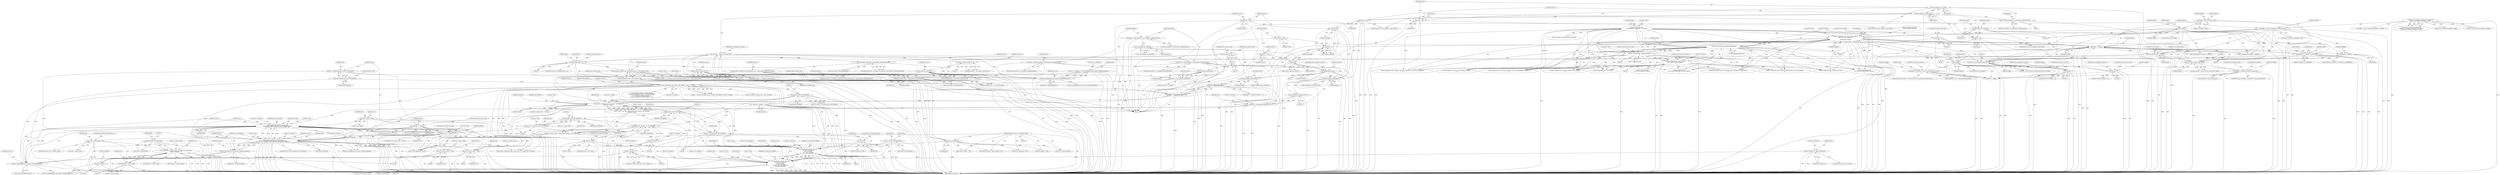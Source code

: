 digraph "0_linux_8835ba4a39cf53f705417b3b3a94eb067673f2c9@API" {
"1001538" [label="(Call,kfree(acm->country_codes))"];
"1001381" [label="(Call,acm->country_codes = NULL)"];
"1001220" [label="(Call,usb_fill_bulk_urb(snd->urb, usb_dev,\n\t\t\t\tusb_sndbulkpipe(usb_dev, epwrite->bEndpointAddress),\n\t\t\t\tNULL, acm->writesize, acm_write_bulk, snd))"];
"1001191" [label="(Call,snd->urb == NULL)"];
"1001183" [label="(Call,snd->urb = usb_alloc_urb(0, GFP_KERNEL))"];
"1001187" [label="(Call,usb_alloc_urb(0, GFP_KERNEL))"];
"1001090" [label="(Call,usb_alloc_urb(0, GFP_KERNEL))"];
"1001062" [label="(Call,usb_alloc_coherent(acm->dev, readsize, GFP_KERNEL,\n\t\t\t\t\t\t\t\t&rb->dma))"];
"1001135" [label="(Call,usb_fill_bulk_urb(urb, acm->dev,\n\t\t\t\t\t  acm->rx_endpoint,\n\t\t\t\t\t  rb->base,\n\t\t\t\t\t  acm->readsize,\n\t\t\t\t\t  acm_read_bulk_callback, rb))"];
"1001094" [label="(Call,!urb)"];
"1001088" [label="(Call,urb = usb_alloc_urb(0, GFP_KERNEL))"];
"1000951" [label="(Call,acm->rx_endpoint = usb_rcvbulkpipe(usb_dev, epread->bEndpointAddress))"];
"1000955" [label="(Call,usb_rcvbulkpipe(usb_dev, epread->bEndpointAddress))"];
"1000478" [label="(Call,usb_ifnum_to_if(usb_dev, 0))"];
"1000162" [label="(Call,*usb_dev = interface_to_usbdev(intf))"];
"1000164" [label="(Call,interface_to_usbdev(intf))"];
"1000120" [label="(MethodParameterIn,struct usb_interface *intf)"];
"1000542" [label="(Call,usb_ifnum_to_if(usb_dev, (data_interface_num = union_header->bSlaveInterface0)))"];
"1000535" [label="(Call,usb_ifnum_to_if(usb_dev, union_header->bMasterInterface0))"];
"1000544" [label="(Call,data_interface_num = union_header->bSlaveInterface0)"];
"1000484" [label="(Call,usb_ifnum_to_if(usb_dev, (data_interface_num = call_interface_num)))"];
"1000486" [label="(Call,data_interface_num = call_interface_num)"];
"1000462" [label="(Call,call_interface_num > 0)"];
"1000180" [label="(Call,call_interface_num = -1)"];
"1000182" [label="(Call,-1)"];
"1000432" [label="(Call,call_interface_num = buffer[4])"];
"1000454" [label="(Call,buffer += elength)"];
"1000348" [label="(Call,elength = 1)"];
"1000396" [label="(Call,elength < sizeof(struct usb_cdc_country_functional_desc))"];
"1000339" [label="(Call,!elength)"];
"1000333" [label="(Call,elength = buffer[0])"];
"1000308" [label="(Call,buffer = intf->cur_altsetting->endpoint->extra)"];
"1000277" [label="(Call,intf->cur_altsetting->endpoint->extralen &&\n\t\t\t\tintf->cur_altsetting->endpoint->extra)"];
"1000254" [label="(Call,!buffer)"];
"1000132" [label="(Call,*buffer = intf->altsetting->extra)"];
"1000411" [label="(Call,elength < 4)"];
"1000423" [label="(Call,elength < 5)"];
"1000439" [label="(Call,dev_dbg(&intf->dev, \"Ignoring descriptor: \"\n\t\t\t\t\t\"type %02x, length %ud\n\",\n\t\t\t\t\tbuffer[2], elength))"];
"1000293" [label="(Call,dev_dbg(&intf->dev,\n\t\t\t\t\"Seeking extra descriptors on endpoint\n\"))"];
"1000342" [label="(Call,dev_err(&intf->dev, \"skipping garbage byte\n\"))"];
"1000359" [label="(Call,dev_err(&intf->dev, \"skipping garbage\n\"))"];
"1000381" [label="(Call,dev_err(&intf->dev, \"More than one \"\n\t\t\t\t\t\"union descriptor, skipping ...\n\"))"];
"1000373" [label="(Call,elength < sizeof(struct usb_cdc_union_desc))"];
"1000403" [label="(Call,(struct usb_cdc_country_functional_desc *)buffer)"];
"1000353" [label="(Call,buffer[1] != USB_DT_CS_INTERFACE)"];
"1000390" [label="(Call,(struct usb_cdc_union_desc *)buffer)"];
"1000240" [label="(Call,usb_ifnum_to_if(usb_dev, 0))"];
"1000235" [label="(Call,usb_ifnum_to_if(usb_dev, 1))"];
"1001114" [label="(Call,usb_fill_int_urb(urb, acm->dev,\n\t\t\t\t\t acm->rx_endpoint,\n\t\t\t\t\t rb->base,\n\t\t\t\t\t acm->readsize,\n\t\t\t\t\t acm_read_bulk_callback, rb,\n\t\t\t\t\t acm->bInterval))"];
"1001073" [label="(Call,!rb->base)"];
"1001058" [label="(Call,rb->base = usb_alloc_coherent(acm->dev, readsize, GFP_KERNEL,\n\t\t\t\t\t\t\t\t&rb->dma))"];
"1000915" [label="(Call,acm->readsize = readsize)"];
"1000852" [label="(Call,readsize = usb_endpoint_maxp(epread) *\n\t\t\t\t(quirks == SINGLE_RX_URB ? 1 : 2))"];
"1000854" [label="(Call,usb_endpoint_maxp(epread) *\n\t\t\t\t(quirks == SINGLE_RX_URB ? 1 : 2))"];
"1000855" [label="(Call,usb_endpoint_maxp(epread))"];
"1000807" [label="(Call,swap(epread, epwrite))"];
"1000798" [label="(Call,usb_endpoint_dir_in(epread))"];
"1000772" [label="(Call,epread = &data_interface->cur_altsetting->endpoint[0].desc)"];
"1000784" [label="(Call,epwrite = &data_interface->cur_altsetting->endpoint[1].desc)"];
"1000154" [label="(Call,*epread = NULL)"];
"1000665" [label="(Call,!epread)"];
"1000653" [label="(Call,epread = ep)"];
"1000651" [label="(Call,usb_endpoint_is_bulk_in(ep))"];
"1000644" [label="(Call,usb_endpoint_is_bulk_out(ep))"];
"1000637" [label="(Call,usb_endpoint_is_int_in(ep))"];
"1000624" [label="(Call,ep = &data_interface->cur_altsetting->endpoint[i].desc)"];
"1001049" [label="(Call,*rb = &(acm->read_buffers[i]))"];
"1000970" [label="(Call,acm->bInterval = epread->bInterval)"];
"1000891" [label="(Call,acm->dev = usb_dev)"];
"1001029" [label="(Call,usb_alloc_urb(0, GFP_KERNEL))"];
"1001002" [label="(Call,usb_alloc_coherent(usb_dev, ctrlsize, GFP_KERNEL, &acm->ctrl_dma))"];
"1000848" [label="(Call,ctrlsize = usb_endpoint_maxp(epctrl))"];
"1000850" [label="(Call,usb_endpoint_maxp(epctrl))"];
"1000662" [label="(Call,!epctrl)"];
"1000639" [label="(Call,epctrl = ep)"];
"1000150" [label="(Call,*epctrl = NULL)"];
"1000760" [label="(Call,epctrl = &control_interface->cur_altsetting->endpoint[0].desc)"];
"1000819" [label="(Call,kzalloc(sizeof(struct acm), GFP_KERNEL))"];
"1000824" [label="(Call,acm == NULL)"];
"1000817" [label="(Call,acm = kzalloc(sizeof(struct acm), GFP_KERNEL))"];
"1001200" [label="(Call,usb_fill_int_urb(snd->urb, usb_dev,\n\t\t\t\tusb_sndintpipe(usb_dev, epwrite->bEndpointAddress),\n\t\t\t\tNULL, acm->writesize, acm_write_bulk, snd, epwrite->bInterval))"];
"1001205" [label="(Call,usb_sndintpipe(usb_dev, epwrite->bEndpointAddress))"];
"1001225" [label="(Call,usb_sndbulkpipe(usb_dev, epwrite->bEndpointAddress))"];
"1000868" [label="(Call,acm->writesize = usb_endpoint_maxp(epwrite) * 20)"];
"1000872" [label="(Call,usb_endpoint_maxp(epwrite) * 20)"];
"1000873" [label="(Call,usb_endpoint_maxp(epwrite))"];
"1000667" [label="(Call,!epwrite)"];
"1000158" [label="(Call,*epwrite = NULL)"];
"1000646" [label="(Call,epwrite = ep)"];
"1001175" [label="(Call,*snd = &(acm->wb[i]))"];
"1001345" [label="(Call,acm->country_codes = NULL)"];
"1001291" [label="(Call,!acm->country_codes)"];
"1001279" [label="(Call,acm->country_codes = kmalloc(cfd->bLength - 4, GFP_KERNEL))"];
"1001283" [label="(Call,kmalloc(cfd->bLength - 4, GFP_KERNEL))"];
"1001284" [label="(Call,cfd->bLength - 4)"];
"1001305" [label="(Call,memcpy(acm->country_codes, (u8 *)&cfd->wCountyCode0,\n\t\t\t\t\t\t\tcfd->bLength - 4))"];
"1001309" [label="(Call,(u8 *)&cfd->wCountyCode0)"];
"1001315" [label="(Call,cfd->bLength - 4)"];
"1001300" [label="(Call,cfd->bLength - 4)"];
"1000697" [label="(Call,dev_dbg(&intf->dev,\n\t\t\t\t\"Your device has switched interfaces.\n\"))"];
"1000484" [label="(Call,usb_ifnum_to_if(usb_dev, (data_interface_num = call_interface_num)))"];
"1000448" [label="(Identifier,elength)"];
"1000639" [label="(Call,epctrl = ep)"];
"1000542" [label="(Call,usb_ifnum_to_if(usb_dev, (data_interface_num = union_header->bSlaveInterface0)))"];
"1001140" [label="(Call,acm->rx_endpoint)"];
"1000830" [label="(Call,acm_alloc_minor(acm))"];
"1001080" [label="(Identifier,rb)"];
"1001381" [label="(Call,acm->country_codes = NULL)"];
"1001149" [label="(Identifier,acm_read_bulk_callback)"];
"1000875" [label="(Literal,20)"];
"1001226" [label="(Identifier,usb_dev)"];
"1001004" [label="(Identifier,ctrlsize)"];
"1001301" [label="(Call,cfd->bLength)"];
"1000898" [label="(Identifier,acm)"];
"1000469" [label="(Identifier,intf)"];
"1001214" [label="(Identifier,acm_write_bulk)"];
"1001224" [label="(Identifier,usb_dev)"];
"1001047" [label="(Block,)"];
"1000183" [label="(Literal,1)"];
"1001346" [label="(Call,acm->country_codes)"];
"1000817" [label="(Call,acm = kzalloc(sizeof(struct acm), GFP_KERNEL))"];
"1000300" [label="(Identifier,buflen)"];
"1000382" [label="(Call,&intf->dev)"];
"1000340" [label="(Identifier,elength)"];
"1001175" [label="(Call,*snd = &(acm->wb[i]))"];
"1000621" [label="(Identifier,i)"];
"1000636" [label="(ControlStructure,if (usb_endpoint_is_int_in(ep)))"];
"1001210" [label="(Identifier,NULL)"];
"1000865" [label="(Identifier,acm)"];
"1000535" [label="(Call,usb_ifnum_to_if(usb_dev, union_header->bMasterInterface0))"];
"1000456" [label="(Identifier,elength)"];
"1001187" [label="(Call,usb_alloc_urb(0, GFP_KERNEL))"];
"1001000" [label="(Call,buf = usb_alloc_coherent(usb_dev, ctrlsize, GFP_KERNEL, &acm->ctrl_dma))"];
"1000464" [label="(Literal,0)"];
"1000364" [label="(Literal,\"skipping garbage\n\")"];
"1001119" [label="(Call,acm->rx_endpoint)"];
"1000971" [label="(Call,acm->bInterval)"];
"1000164" [label="(Call,interface_to_usbdev(intf))"];
"1000432" [label="(Call,call_interface_num = buffer[4])"];
"1000411" [label="(Call,elength < 4)"];
"1001077" [label="(ControlStructure,goto alloc_fail6;)"];
"1001295" [label="(ControlStructure,goto skip_countries;)"];
"1000375" [label="(Call,sizeof(struct usb_cdc_union_desc))"];
"1001598" [label="(Call,usb_free_coherent(usb_dev, ctrlsize, acm->ctrl_buffer, acm->ctrl_dma))"];
"1001319" [label="(Literal,4)"];
"1000662" [label="(Call,!epctrl)"];
"1000387" [label="(ControlStructure,goto next_desc;)"];
"1001239" [label="(Identifier,snd)"];
"1000354" [label="(Call,buffer[1])"];
"1001089" [label="(Identifier,urb)"];
"1000762" [label="(Call,&control_interface->cur_altsetting->endpoint[0].desc)"];
"1000872" [label="(Call,usb_endpoint_maxp(epwrite) * 20)"];
"1000370" [label="(Block,)"];
"1000651" [label="(Call,usb_endpoint_is_bulk_in(ep))"];
"1000773" [label="(Identifier,epread)"];
"1000424" [label="(Identifier,elength)"];
"1000825" [label="(Identifier,acm)"];
"1000622" [label="(Block,)"];
"1000957" [label="(Call,epread->bEndpointAddress)"];
"1001230" [label="(Identifier,NULL)"];
"1000827" [label="(ControlStructure,goto alloc_fail;)"];
"1000891" [label="(Call,acm->dev = usb_dev)"];
"1000668" [label="(Identifier,epwrite)"];
"1001424" [label="(Call,acm->ctrlurb->transfer_dma = acm->ctrl_dma)"];
"1001195" [label="(Identifier,NULL)"];
"1001259" [label="(Call,usb_set_intfdata(intf, acm))"];
"1000650" [label="(ControlStructure,if (usb_endpoint_is_bulk_in(ep)))"];
"1000822" [label="(Identifier,GFP_KERNEL)"];
"1001002" [label="(Call,usb_alloc_coherent(usb_dev, ctrlsize, GFP_KERNEL, &acm->ctrl_dma))"];
"1000180" [label="(Call,call_interface_num = -1)"];
"1000253" [label="(ControlStructure,if (!buffer))"];
"1000120" [label="(MethodParameterIn,struct usb_interface *intf)"];
"1000665" [label="(Call,!epread)"];
"1001063" [label="(Call,acm->dev)"];
"1000543" [label="(Identifier,usb_dev)"];
"1000868" [label="(Call,acm->writesize = usb_endpoint_maxp(epwrite) * 20)"];
"1000433" [label="(Identifier,call_interface_num)"];
"1000785" [label="(Identifier,epwrite)"];
"1001189" [label="(Identifier,GFP_KERNEL)"];
"1001304" [label="(Literal,4)"];
"1000760" [label="(Call,epctrl = &control_interface->cur_altsetting->endpoint[0].desc)"];
"1000848" [label="(Call,ctrlsize = usb_endpoint_maxp(epctrl))"];
"1001279" [label="(Call,acm->country_codes = kmalloc(cfd->bLength - 4, GFP_KERNEL))"];
"1000859" [label="(Identifier,quirks)"];
"1000516" [label="(Call,dev_warn(&intf->dev,\"No union descriptor, testing for castrated device\n\"))"];
"1001073" [label="(Call,!rb->base)"];
"1000241" [label="(Identifier,usb_dev)"];
"1000952" [label="(Call,acm->rx_endpoint)"];
"1000238" [label="(Call,control_interface = usb_ifnum_to_if(usb_dev, 0))"];
"1001143" [label="(Call,rb->base)"];
"1000400" [label="(ControlStructure,goto next_desc;)"];
"1000347" [label="(Literal,\"skipping garbage byte\n\")"];
"1001288" [label="(Literal,4)"];
"1001285" [label="(Call,cfd->bLength)"];
"1000152" [label="(Identifier,NULL)"];
"1000505" [label="(Call,dev_dbg(&intf->dev,\"No union descriptor, giving up\n\"))"];
"1001221" [label="(Call,snd->urb)"];
"1000362" [label="(Identifier,intf)"];
"1001369" [label="(Block,)"];
"1001003" [label="(Identifier,usb_dev)"];
"1000405" [label="(Identifier,buffer)"];
"1001290" [label="(ControlStructure,if (!acm->country_codes))"];
"1000851" [label="(Identifier,epctrl)"];
"1000422" [label="(ControlStructure,if (elength < 5))"];
"1001292" [label="(Call,acm->country_codes)"];
"1000655" [label="(Identifier,ep)"];
"1001197" [label="(ControlStructure,if (usb_endpoint_xfer_int(epwrite)))"];
"1001201" [label="(Call,snd->urb)"];
"1001309" [label="(Call,(u8 *)&cfd->wCountyCode0)"];
"1000360" [label="(Call,&intf->dev)"];
"1001173" [label="(Block,)"];
"1000654" [label="(Identifier,epread)"];
"1001051" [label="(Call,&(acm->read_buffers[i]))"];
"1001291" [label="(Call,!acm->country_codes)"];
"1000625" [label="(Identifier,ep)"];
"1000154" [label="(Call,*epread = NULL)"];
"1001050" [label="(Identifier,rb)"];
"1000254" [label="(Call,!buffer)"];
"1000134" [label="(Call,intf->altsetting->extra)"];
"1000390" [label="(Call,(struct usb_cdc_union_desc *)buffer)"];
"1000440" [label="(Call,&intf->dev)"];
"1001058" [label="(Call,rb->base = usb_alloc_coherent(acm->dev, readsize, GFP_KERNEL,\n\t\t\t\t\t\t\t\t&rb->dma))"];
"1000873" [label="(Call,usb_endpoint_maxp(epwrite))"];
"1001385" [label="(Identifier,NULL)"];
"1001191" [label="(Call,snd->urb == NULL)"];
"1001049" [label="(Call,*rb = &(acm->read_buffers[i]))"];
"1000892" [label="(Call,acm->dev)"];
"1000853" [label="(Identifier,readsize)"];
"1001115" [label="(Identifier,urb)"];
"1001398" [label="(Call,usb_rcvintpipe(usb_dev, epctrl->bEndpointAddress))"];
"1001190" [label="(ControlStructure,if (snd->urb == NULL))"];
"1001095" [label="(Identifier,urb)"];
"1000434" [label="(Call,buffer[4])"];
"1000449" [label="(ControlStructure,break;)"];
"1001116" [label="(Call,acm->dev)"];
"1000293" [label="(Call,dev_dbg(&intf->dev,\n\t\t\t\t\"Seeking extra descriptors on endpoint\n\"))"];
"1001092" [label="(Identifier,GFP_KERNEL)"];
"1000374" [label="(Identifier,elength)"];
"1001220" [label="(Call,usb_fill_bulk_urb(snd->urb, usb_dev,\n\t\t\t\tusb_sndbulkpipe(usb_dev, epwrite->bEndpointAddress),\n\t\t\t\tNULL, acm->writesize, acm_write_bulk, snd))"];
"1000277" [label="(Call,intf->cur_altsetting->endpoint->extralen &&\n\t\t\t\tintf->cur_altsetting->endpoint->extra)"];
"1000811" [label="(Call,dev_dbg(&intf->dev, \"interfaces are valid\n\"))"];
"1000784" [label="(Call,epwrite = &data_interface->cur_altsetting->endpoint[1].desc)"];
"1000236" [label="(Identifier,usb_dev)"];
"1000309" [label="(Identifier,buffer)"];
"1000427" [label="(Call,call_management_function = buffer[3])"];
"1000141" [label="(Identifier,buflen)"];
"1001289" [label="(Identifier,GFP_KERNEL)"];
"1000826" [label="(Identifier,NULL)"];
"1000151" [label="(Identifier,epctrl)"];
"1000332" [label="(Block,)"];
"1001306" [label="(Call,acm->country_codes)"];
"1001059" [label="(Call,rb->base)"];
"1000451" [label="(Call,buflen -= elength)"];
"1000240" [label="(Call,usb_ifnum_to_if(usb_dev, 0))"];
"1001199" [label="(Identifier,epwrite)"];
"1000158" [label="(Call,*epwrite = NULL)"];
"1001060" [label="(Identifier,rb)"];
"1001207" [label="(Call,epwrite->bEndpointAddress)"];
"1000774" [label="(Call,&data_interface->cur_altsetting->endpoint[0].desc)"];
"1000786" [label="(Call,&data_interface->cur_altsetting->endpoint[1].desc)"];
"1000800" [label="(Block,)"];
"1000480" [label="(Literal,0)"];
"1000648" [label="(Identifier,ep)"];
"1000445" [label="(Call,buffer[2])"];
"1000922" [label="(Identifier,acm)"];
"1001075" [label="(Identifier,rb)"];
"1000310" [label="(Call,intf->cur_altsetting->endpoint->extra)"];
"1001352" [label="(Identifier,acm)"];
"1001206" [label="(Identifier,usb_dev)"];
"1000466" [label="(Call,dev_dbg(&intf->dev, \"No union descriptor, using call management descriptor\n\"))"];
"1001135" [label="(Call,usb_fill_bulk_urb(urb, acm->dev,\n\t\t\t\t\t  acm->rx_endpoint,\n\t\t\t\t\t  rb->base,\n\t\t\t\t\t  acm->readsize,\n\t\t\t\t\t  acm_read_bulk_callback, rb))"];
"1000638" [label="(Identifier,ep)"];
"1000799" [label="(Identifier,epread)"];
"1000388" [label="(Call,union_header = (struct usb_cdc_union_desc *)buffer)"];
"1001066" [label="(Identifier,readsize)"];
"1000653" [label="(Call,epread = ep)"];
"1001154" [label="(Identifier,acm)"];
"1000980" [label="(Identifier,acm)"];
"1001130" [label="(Call,acm->bInterval)"];
"1000415" [label="(Call,ac_management_function = buffer[3])"];
"1000271" [label="(Call,intf->cur_altsetting->endpoint &&\n\t\t\t\tintf->cur_altsetting->endpoint->extralen &&\n\t\t\t\tintf->cur_altsetting->endpoint->extra)"];
"1000857" [label="(Call,quirks == SINGLE_RX_URB ? 1 : 2)"];
"1000962" [label="(Identifier,acm)"];
"1000910" [label="(Call,acm->ctrlsize = ctrlsize)"];
"1000951" [label="(Call,acm->rx_endpoint = usb_rcvbulkpipe(usb_dev, epread->bEndpointAddress))"];
"1000372" [label="(ControlStructure,if (elength < sizeof(struct usb_cdc_union_desc)))"];
"1000341" [label="(Block,)"];
"1000462" [label="(Call,call_interface_num > 0)"];
"1000173" [label="(Identifier,ac_management_function)"];
"1000428" [label="(Identifier,call_management_function)"];
"1000829" [label="(Identifier,minor)"];
"1001113" [label="(Block,)"];
"1000335" [label="(Call,buffer[0])"];
"1001305" [label="(Call,memcpy(acm->country_codes, (u8 *)&cfd->wCountyCode0,\n\t\t\t\t\t\t\tcfd->bLength - 4))"];
"1000355" [label="(Identifier,buffer)"];
"1000970" [label="(Call,acm->bInterval = epread->bInterval)"];
"1001074" [label="(Call,rb->base)"];
"1000919" [label="(Identifier,readsize)"];
"1000368" [label="(Identifier,buffer)"];
"1000659" [label="(Identifier,EINVAL)"];
"1000255" [label="(Identifier,buffer)"];
"1001091" [label="(Literal,0)"];
"1000624" [label="(Call,ep = &data_interface->cur_altsetting->endpoint[i].desc)"];
"1001340" [label="(Block,)"];
"1000824" [label="(Call,acm == NULL)"];
"1001519" [label="(Block,)"];
"1000150" [label="(Call,*epctrl = NULL)"];
"1000357" [label="(Identifier,USB_DT_CS_INTERFACE)"];
"1000163" [label="(Identifier,usb_dev)"];
"1000478" [label="(Call,usb_ifnum_to_if(usb_dev, 0))"];
"1000546" [label="(Call,union_header->bSlaveInterface0)"];
"1000392" [label="(Identifier,buffer)"];
"1001341" [label="(Call,kfree(acm->country_codes))"];
"1000915" [label="(Call,acm->readsize = readsize)"];
"1000772" [label="(Call,epread = &data_interface->cur_altsetting->endpoint[0].desc)"];
"1001298" [label="(Identifier,acm)"];
"1001185" [label="(Identifier,snd)"];
"1000377" [label="(ControlStructure,goto next_desc;)"];
"1001388" [label="(Identifier,acm)"];
"1000854" [label="(Call,usb_endpoint_maxp(epread) *\n\t\t\t\t(quirks == SINGLE_RX_URB ? 1 : 2))"];
"1000398" [label="(Call,sizeof(struct usb_cdc_country_functional_desc))"];
"1000426" [label="(ControlStructure,goto next_desc;)"];
"1000810" [label="(JumpTarget,made_compressed_probe:)"];
"1000666" [label="(Identifier,epread)"];
"1000349" [label="(Identifier,elength)"];
"1001235" [label="(Identifier,snd)"];
"1000186" [label="(Identifier,data_interface_num)"];
"1000964" [label="(Call,usb_endpoint_xfer_int(epread))"];
"1000652" [label="(Identifier,ep)"];
"1000663" [label="(Identifier,epctrl)"];
"1000380" [label="(Block,)"];
"1000580" [label="(Call,dev_warn(&intf->dev,\"Control and data interfaces are not separated!\n\"))"];
"1001615" [label="(MethodReturn,static int)"];
"1000820" [label="(Call,sizeof(struct acm))"];
"1000373" [label="(Call,elength < sizeof(struct usb_cdc_union_desc))"];
"1001219" [label="(ControlStructure,else)"];
"1000895" [label="(Identifier,usb_dev)"];
"1000132" [label="(Call,*buffer = intf->altsetting->extra)"];
"1001377" [label="(Call,kfree(acm->country_codes))"];
"1000339" [label="(Call,!elength)"];
"1001184" [label="(Call,snd->urb)"];
"1001507" [label="(Call,usb_sndbulkpipe(usb_dev, epwrite->bEndpointAddress))"];
"1000536" [label="(Identifier,usb_dev)"];
"1000761" [label="(Identifier,epctrl)"];
"1000412" [label="(Identifier,elength)"];
"1000916" [label="(Call,acm->readsize)"];
"1000260" [label="(Identifier,intf)"];
"1000381" [label="(Call,dev_err(&intf->dev, \"More than one \"\n\t\t\t\t\t\"union descriptor, skipping ...\n\"))"];
"1000715" [label="(Call,intf != control_interface)"];
"1001193" [label="(Identifier,snd)"];
"1000488" [label="(Identifier,call_interface_num)"];
"1000797" [label="(Call,!usb_endpoint_dir_in(epread))"];
"1001231" [label="(Call,acm->writesize)"];
"1000643" [label="(ControlStructure,if (usb_endpoint_is_bulk_out(ep)))"];
"1000235" [label="(Call,usb_ifnum_to_if(usb_dev, 1))"];
"1001300" [label="(Call,cfd->bLength - 4)"];
"1000333" [label="(Call,elength = buffer[0])"];
"1000342" [label="(Call,dev_err(&intf->dev, \"skipping garbage byte\n\"))"];
"1001198" [label="(Call,usb_endpoint_xfer_int(epwrite))"];
"1000268" [label="(Identifier,buflen)"];
"1001025" [label="(Call,acm->ctrlurb = usb_alloc_urb(0, GFP_KERNEL))"];
"1000667" [label="(Call,!epwrite)"];
"1000352" [label="(ControlStructure,if (buffer[1] != USB_DT_CS_INTERFACE))"];
"1000852" [label="(Call,readsize = usb_endpoint_maxp(epread) *\n\t\t\t\t(quirks == SINGLE_RX_URB ? 1 : 2))"];
"1000850" [label="(Call,usb_endpoint_maxp(epctrl))"];
"1001296" [label="(Call,acm->country_code_size = cfd->bLength - 4)"];
"1001030" [label="(Literal,0)"];
"1000798" [label="(Call,usb_endpoint_dir_in(epread))"];
"1000395" [label="(ControlStructure,if (elength < sizeof(struct usb_cdc_country_functional_desc)))"];
"1001538" [label="(Call,kfree(acm->country_codes))"];
"1001345" [label="(Call,acm->country_codes = NULL)"];
"1001200" [label="(Call,usb_fill_int_urb(snd->urb, usb_dev,\n\t\t\t\tusb_sndintpipe(usb_dev, epwrite->bEndpointAddress),\n\t\t\t\tNULL, acm->writesize, acm_write_bulk, snd, epwrite->bInterval))"];
"1000545" [label="(Identifier,data_interface_num)"];
"1001099" [label="(Identifier,urb)"];
"1000181" [label="(Identifier,call_interface_num)"];
"1000849" [label="(Identifier,ctrlsize)"];
"1000661" [label="(Call,!epctrl || !epread || !epwrite)"];
"1000159" [label="(Identifier,epwrite)"];
"1000807" [label="(Call,swap(epread, epwrite))"];
"1000855" [label="(Call,usb_endpoint_maxp(epread))"];
"1001225" [label="(Call,usb_sndbulkpipe(usb_dev, epwrite->bEndpointAddress))"];
"1001205" [label="(Call,usb_sndintpipe(usb_dev, epwrite->bEndpointAddress))"];
"1001293" [label="(Identifier,acm)"];
"1001031" [label="(Identifier,GFP_KERNEL)"];
"1000476" [label="(Call,data_interface = usb_ifnum_to_if(usb_dev, 0))"];
"1000486" [label="(Call,data_interface_num = call_interface_num)"];
"1001183" [label="(Call,snd->urb = usb_alloc_urb(0, GFP_KERNEL))"];
"1001096" [label="(ControlStructure,goto alloc_fail6;)"];
"1000397" [label="(Identifier,elength)"];
"1000386" [label="(Literal,\"More than one \"\n\t\t\t\t\t\"union descriptor, skipping ...\n\")"];
"1001280" [label="(Call,acm->country_codes)"];
"1000162" [label="(Call,*usb_dev = interface_to_usbdev(intf))"];
"1000155" [label="(Identifier,epread)"];
"1000425" [label="(Literal,5)"];
"1001114" [label="(Call,usb_fill_int_urb(urb, acm->dev,\n\t\t\t\t\t acm->rx_endpoint,\n\t\t\t\t\t rb->base,\n\t\t\t\t\t acm->readsize,\n\t\t\t\t\t acm_read_bulk_callback, rb,\n\t\t\t\t\t acm->bInterval))"];
"1000664" [label="(Call,!epread || !epwrite)"];
"1001067" [label="(Identifier,GFP_KERNEL)"];
"1000334" [label="(Identifier,elength)"];
"1001150" [label="(Identifier,rb)"];
"1000533" [label="(Call,control_interface = usb_ifnum_to_if(usb_dev, union_header->bMasterInterface0))"];
"1001136" [label="(Identifier,urb)"];
"1000308" [label="(Call,buffer = intf->cur_altsetting->endpoint->extra)"];
"1000379" [label="(Identifier,union_header)"];
"1001316" [label="(Call,cfd->bLength)"];
"1000285" [label="(Call,intf->cur_altsetting->endpoint->extra)"];
"1000414" [label="(ControlStructure,goto next_desc;)"];
"1000353" [label="(Call,buffer[1] != USB_DT_CS_INTERFACE)"];
"1000856" [label="(Identifier,epread)"];
"1000455" [label="(Identifier,buffer)"];
"1000423" [label="(Call,elength < 5)"];
"1000869" [label="(Call,acm->writesize)"];
"1001552" [label="(Call,usb_set_intfdata(intf, NULL))"];
"1001278" [label="(Block,)"];
"1001005" [label="(Identifier,GFP_KERNEL)"];
"1000461" [label="(ControlStructure,if (call_interface_num > 0))"];
"1000156" [label="(Identifier,NULL)"];
"1000644" [label="(Call,usb_endpoint_is_bulk_out(ep))"];
"1000645" [label="(Identifier,ep)"];
"1000482" [label="(Call,data_interface = usb_ifnum_to_if(usb_dev, (data_interface_num = call_interface_num)))"];
"1001284" [label="(Call,cfd->bLength - 4)"];
"1001151" [label="(Call,acm->read_urbs[i] = urb)"];
"1000818" [label="(Identifier,acm)"];
"1001129" [label="(Identifier,rb)"];
"1000437" [label="(ControlStructure,break;)"];
"1000165" [label="(Identifier,intf)"];
"1000292" [label="(Block,)"];
"1001500" [label="(Call,usb_rcvbulkpipe(usb_dev, epread->bEndpointAddress))"];
"1000527" [label="(Call,data_interface = intf)"];
"1000439" [label="(Call,dev_dbg(&intf->dev, \"Ignoring descriptor: \"\n\t\t\t\t\t\"type %02x, length %ud\n\",\n\t\t\t\t\tbuffer[2], elength))"];
"1000345" [label="(Identifier,intf)"];
"1000396" [label="(Call,elength < sizeof(struct usb_cdc_country_functional_desc))"];
"1000966" [label="(ControlStructure,if (acm->is_int_ep))"];
"1000410" [label="(ControlStructure,if (elength < 4))"];
"1000278" [label="(Call,intf->cur_altsetting->endpoint->extralen)"];
"1001134" [label="(Block,)"];
"1000537" [label="(Call,union_header->bMasterInterface0)"];
"1001188" [label="(Literal,0)"];
"1000487" [label="(Identifier,data_interface_num)"];
"1000485" [label="(Identifier,usb_dev)"];
"1000801" [label="(Call,dev_dbg(&intf->dev,\n\t\t\t\"The data interface has switched endpoints\n\"))"];
"1000463" [label="(Identifier,call_interface_num)"];
"1001122" [label="(Call,rb->base)"];
"1000479" [label="(Identifier,usb_dev)"];
"1001029" [label="(Call,usb_alloc_urb(0, GFP_KERNEL))"];
"1001211" [label="(Call,acm->writesize)"];
"1000540" [label="(Call,data_interface = usb_ifnum_to_if(usb_dev, (data_interface_num = union_header->bSlaveInterface0)))"];
"1001196" [label="(ControlStructure,goto alloc_fail7;)"];
"1000974" [label="(Call,epread->bInterval)"];
"1000454" [label="(Call,buffer += elength)"];
"1001546" [label="(Identifier,acm)"];
"1000294" [label="(Call,&intf->dev)"];
"1000499" [label="(Identifier,intf)"];
"1001128" [label="(Identifier,acm_read_bulk_callback)"];
"1001137" [label="(Call,acm->dev)"];
"1001311" [label="(Call,&cfd->wCountyCode0)"];
"1000647" [label="(Identifier,epwrite)"];
"1000299" [label="(Call,buflen = intf->cur_altsetting->endpoint->extralen)"];
"1000569" [label="(Call,dev_dbg(&intf->dev, \"Separate call control interface. That is not fully supported.\n\"))"];
"1000350" [label="(Literal,1)"];
"1001006" [label="(Call,&acm->ctrl_dma)"];
"1000182" [label="(Call,-1)"];
"1000359" [label="(Call,dev_err(&intf->dev, \"skipping garbage\n\"))"];
"1000878" [label="(Identifier,acm)"];
"1000233" [label="(Call,data_interface = usb_ifnum_to_if(usb_dev, 1))"];
"1000343" [label="(Call,&intf->dev)"];
"1001068" [label="(Call,&rb->dma)"];
"1001216" [label="(Call,epwrite->bInterval)"];
"1001204" [label="(Identifier,usb_dev)"];
"1000566" [label="(Call,data_interface_num != call_interface_num)"];
"1000237" [label="(Literal,1)"];
"1000298" [label="(Literal,\"Seeking extra descriptors on endpoint\n\")"];
"1000646" [label="(Call,epwrite = ep)"];
"1000160" [label="(Identifier,NULL)"];
"1001177" [label="(Call,&(acm->wb[i]))"];
"1001317" [label="(Identifier,cfd)"];
"1001283" [label="(Call,kmalloc(cfd->bLength - 4, GFP_KERNEL))"];
"1000403" [label="(Call,(struct usb_cdc_country_functional_desc *)buffer)"];
"1000401" [label="(Call,cfd = (struct usb_cdc_country_functional_desc *)buffer)"];
"1001192" [label="(Call,snd->urb)"];
"1001102" [label="(Call,urb->transfer_dma = rb->dma)"];
"1000413" [label="(Literal,4)"];
"1000122" [label="(Block,)"];
"1000808" [label="(Identifier,epread)"];
"1000641" [label="(Identifier,ep)"];
"1000358" [label="(Block,)"];
"1000330" [label="(Identifier,buflen)"];
"1000338" [label="(ControlStructure,if (!elength))"];
"1000348" [label="(Call,elength = 1)"];
"1000956" [label="(Identifier,usb_dev)"];
"1001382" [label="(Call,acm->country_codes)"];
"1000819" [label="(Call,kzalloc(sizeof(struct acm), GFP_KERNEL))"];
"1001146" [label="(Call,acm->readsize)"];
"1001393" [label="(Call,usb_fill_int_urb(acm->ctrlurb, usb_dev,\n\t\t\t usb_rcvintpipe(usb_dev, epctrl->bEndpointAddress),\n\t\t\t acm->ctrl_buffer, ctrlsize, acm_ctrl_irq, acm,\n\t\t\t /* works around buggy devices */\n\t\t\t epctrl->bInterval ? epctrl->bInterval : 16))"];
"1000626" [label="(Call,&data_interface->cur_altsetting->endpoint[i].desc)"];
"1000728" [label="(Call,dev_dbg(&intf->dev, \"The data interface isn't available\n\"))"];
"1000823" [label="(ControlStructure,if (acm == NULL))"];
"1001322" [label="(Identifier,acm)"];
"1001315" [label="(Call,cfd->bLength - 4)"];
"1001227" [label="(Call,epwrite->bEndpointAddress)"];
"1000351" [label="(ControlStructure,goto next_desc;)"];
"1001234" [label="(Identifier,acm_write_bulk)"];
"1001072" [label="(ControlStructure,if (!rb->base))"];
"1000809" [label="(Identifier,epwrite)"];
"1001125" [label="(Call,acm->readsize)"];
"1000365" [label="(ControlStructure,goto next_desc;)"];
"1000874" [label="(Identifier,epwrite)"];
"1001539" [label="(Call,acm->country_codes)"];
"1000416" [label="(Identifier,ac_management_function)"];
"1000402" [label="(Identifier,cfd)"];
"1000444" [label="(Literal,\"Ignoring descriptor: \"\n\t\t\t\t\t\"type %02x, length %ud\n\")"];
"1000525" [label="(Call,control_interface = data_interface = intf)"];
"1000489" [label="(Call,control_interface = intf)"];
"1000556" [label="(Call,dev_dbg(&intf->dev, \"no interfaces\n\"))"];
"1001090" [label="(Call,usb_alloc_urb(0, GFP_KERNEL))"];
"1000242" [label="(Literal,0)"];
"1001215" [label="(Identifier,snd)"];
"1001088" [label="(Call,urb = usb_alloc_urb(0, GFP_KERNEL))"];
"1001094" [label="(Call,!urb)"];
"1001176" [label="(Identifier,snd)"];
"1000133" [label="(Identifier,buffer)"];
"1001093" [label="(ControlStructure,if (!urb))"];
"1000544" [label="(Call,data_interface_num = union_header->bSlaveInterface0)"];
"1000637" [label="(Call,usb_endpoint_is_int_in(ep))"];
"1001062" [label="(Call,usb_alloc_coherent(acm->dev, readsize, GFP_KERNEL,\n\t\t\t\t\t\t\t\t&rb->dma))"];
"1000640" [label="(Identifier,epctrl)"];
"1001349" [label="(Identifier,NULL)"];
"1000955" [label="(Call,usb_rcvbulkpipe(usb_dev, epread->bEndpointAddress))"];
"1001538" -> "1001519"  [label="AST: "];
"1001538" -> "1001539"  [label="CFG: "];
"1001539" -> "1001538"  [label="AST: "];
"1001546" -> "1001538"  [label="CFG: "];
"1001538" -> "1001615"  [label="DDG: "];
"1001538" -> "1001615"  [label="DDG: "];
"1001381" -> "1001538"  [label="DDG: "];
"1001345" -> "1001538"  [label="DDG: "];
"1001291" -> "1001538"  [label="DDG: "];
"1001305" -> "1001538"  [label="DDG: "];
"1001381" -> "1001369"  [label="AST: "];
"1001381" -> "1001385"  [label="CFG: "];
"1001382" -> "1001381"  [label="AST: "];
"1001385" -> "1001381"  [label="AST: "];
"1001388" -> "1001381"  [label="CFG: "];
"1001381" -> "1001615"  [label="DDG: "];
"1001381" -> "1001615"  [label="DDG: "];
"1001220" -> "1001381"  [label="DDG: "];
"1000824" -> "1001381"  [label="DDG: "];
"1001200" -> "1001381"  [label="DDG: "];
"1001220" -> "1001219"  [label="AST: "];
"1001220" -> "1001235"  [label="CFG: "];
"1001221" -> "1001220"  [label="AST: "];
"1001224" -> "1001220"  [label="AST: "];
"1001225" -> "1001220"  [label="AST: "];
"1001230" -> "1001220"  [label="AST: "];
"1001231" -> "1001220"  [label="AST: "];
"1001234" -> "1001220"  [label="AST: "];
"1001235" -> "1001220"  [label="AST: "];
"1001239" -> "1001220"  [label="CFG: "];
"1001220" -> "1001615"  [label="DDG: "];
"1001220" -> "1001615"  [label="DDG: "];
"1001220" -> "1001615"  [label="DDG: "];
"1001220" -> "1001615"  [label="DDG: "];
"1001220" -> "1001615"  [label="DDG: "];
"1001220" -> "1001615"  [label="DDG: "];
"1001220" -> "1001615"  [label="DDG: "];
"1001220" -> "1001191"  [label="DDG: "];
"1001220" -> "1001205"  [label="DDG: "];
"1001220" -> "1001200"  [label="DDG: "];
"1001220" -> "1001200"  [label="DDG: "];
"1001191" -> "1001220"  [label="DDG: "];
"1001191" -> "1001220"  [label="DDG: "];
"1001225" -> "1001220"  [label="DDG: "];
"1001225" -> "1001220"  [label="DDG: "];
"1001220" -> "1001225"  [label="DDG: "];
"1001200" -> "1001220"  [label="DDG: "];
"1001200" -> "1001220"  [label="DDG: "];
"1000868" -> "1001220"  [label="DDG: "];
"1001175" -> "1001220"  [label="DDG: "];
"1001220" -> "1001345"  [label="DDG: "];
"1001220" -> "1001398"  [label="DDG: "];
"1001220" -> "1001552"  [label="DDG: "];
"1001220" -> "1001598"  [label="DDG: "];
"1001191" -> "1001190"  [label="AST: "];
"1001191" -> "1001195"  [label="CFG: "];
"1001192" -> "1001191"  [label="AST: "];
"1001195" -> "1001191"  [label="AST: "];
"1001196" -> "1001191"  [label="CFG: "];
"1001199" -> "1001191"  [label="CFG: "];
"1001191" -> "1001615"  [label="DDG: "];
"1001191" -> "1001615"  [label="DDG: "];
"1001183" -> "1001191"  [label="DDG: "];
"1000824" -> "1001191"  [label="DDG: "];
"1001200" -> "1001191"  [label="DDG: "];
"1001191" -> "1001200"  [label="DDG: "];
"1001191" -> "1001200"  [label="DDG: "];
"1001191" -> "1001552"  [label="DDG: "];
"1001183" -> "1001173"  [label="AST: "];
"1001183" -> "1001187"  [label="CFG: "];
"1001184" -> "1001183"  [label="AST: "];
"1001187" -> "1001183"  [label="AST: "];
"1001193" -> "1001183"  [label="CFG: "];
"1001183" -> "1001615"  [label="DDG: "];
"1001187" -> "1001183"  [label="DDG: "];
"1001187" -> "1001183"  [label="DDG: "];
"1001187" -> "1001189"  [label="CFG: "];
"1001188" -> "1001187"  [label="AST: "];
"1001189" -> "1001187"  [label="AST: "];
"1001187" -> "1001615"  [label="DDG: "];
"1001090" -> "1001187"  [label="DDG: "];
"1001029" -> "1001187"  [label="DDG: "];
"1001187" -> "1001283"  [label="DDG: "];
"1001090" -> "1001088"  [label="AST: "];
"1001090" -> "1001092"  [label="CFG: "];
"1001091" -> "1001090"  [label="AST: "];
"1001092" -> "1001090"  [label="AST: "];
"1001088" -> "1001090"  [label="CFG: "];
"1001090" -> "1001615"  [label="DDG: "];
"1001090" -> "1001062"  [label="DDG: "];
"1001090" -> "1001088"  [label="DDG: "];
"1001090" -> "1001088"  [label="DDG: "];
"1001062" -> "1001090"  [label="DDG: "];
"1001090" -> "1001283"  [label="DDG: "];
"1001062" -> "1001058"  [label="AST: "];
"1001062" -> "1001068"  [label="CFG: "];
"1001063" -> "1001062"  [label="AST: "];
"1001066" -> "1001062"  [label="AST: "];
"1001067" -> "1001062"  [label="AST: "];
"1001068" -> "1001062"  [label="AST: "];
"1001058" -> "1001062"  [label="CFG: "];
"1001062" -> "1001615"  [label="DDG: "];
"1001062" -> "1001615"  [label="DDG: "];
"1001062" -> "1001615"  [label="DDG: "];
"1001062" -> "1001615"  [label="DDG: "];
"1001062" -> "1001058"  [label="DDG: "];
"1001062" -> "1001058"  [label="DDG: "];
"1001062" -> "1001058"  [label="DDG: "];
"1001062" -> "1001058"  [label="DDG: "];
"1001135" -> "1001062"  [label="DDG: "];
"1001114" -> "1001062"  [label="DDG: "];
"1000891" -> "1001062"  [label="DDG: "];
"1000852" -> "1001062"  [label="DDG: "];
"1001029" -> "1001062"  [label="DDG: "];
"1001062" -> "1001102"  [label="DDG: "];
"1001062" -> "1001114"  [label="DDG: "];
"1001062" -> "1001135"  [label="DDG: "];
"1001135" -> "1001134"  [label="AST: "];
"1001135" -> "1001150"  [label="CFG: "];
"1001136" -> "1001135"  [label="AST: "];
"1001137" -> "1001135"  [label="AST: "];
"1001140" -> "1001135"  [label="AST: "];
"1001143" -> "1001135"  [label="AST: "];
"1001146" -> "1001135"  [label="AST: "];
"1001149" -> "1001135"  [label="AST: "];
"1001150" -> "1001135"  [label="AST: "];
"1001154" -> "1001135"  [label="CFG: "];
"1001135" -> "1001615"  [label="DDG: "];
"1001135" -> "1001615"  [label="DDG: "];
"1001135" -> "1001615"  [label="DDG: "];
"1001135" -> "1001615"  [label="DDG: "];
"1001135" -> "1001615"  [label="DDG: "];
"1001135" -> "1001615"  [label="DDG: "];
"1001135" -> "1001615"  [label="DDG: "];
"1001135" -> "1001114"  [label="DDG: "];
"1001135" -> "1001114"  [label="DDG: "];
"1001135" -> "1001114"  [label="DDG: "];
"1001094" -> "1001135"  [label="DDG: "];
"1000951" -> "1001135"  [label="DDG: "];
"1001114" -> "1001135"  [label="DDG: "];
"1001114" -> "1001135"  [label="DDG: "];
"1001114" -> "1001135"  [label="DDG: "];
"1001073" -> "1001135"  [label="DDG: "];
"1000915" -> "1001135"  [label="DDG: "];
"1001049" -> "1001135"  [label="DDG: "];
"1001135" -> "1001151"  [label="DDG: "];
"1001094" -> "1001093"  [label="AST: "];
"1001094" -> "1001095"  [label="CFG: "];
"1001095" -> "1001094"  [label="AST: "];
"1001096" -> "1001094"  [label="CFG: "];
"1001099" -> "1001094"  [label="CFG: "];
"1001094" -> "1001615"  [label="DDG: "];
"1001094" -> "1001615"  [label="DDG: "];
"1001088" -> "1001094"  [label="DDG: "];
"1001094" -> "1001114"  [label="DDG: "];
"1001088" -> "1001047"  [label="AST: "];
"1001089" -> "1001088"  [label="AST: "];
"1001095" -> "1001088"  [label="CFG: "];
"1001088" -> "1001615"  [label="DDG: "];
"1000951" -> "1000122"  [label="AST: "];
"1000951" -> "1000955"  [label="CFG: "];
"1000952" -> "1000951"  [label="AST: "];
"1000955" -> "1000951"  [label="AST: "];
"1000962" -> "1000951"  [label="CFG: "];
"1000951" -> "1001615"  [label="DDG: "];
"1000951" -> "1001615"  [label="DDG: "];
"1000955" -> "1000951"  [label="DDG: "];
"1000955" -> "1000951"  [label="DDG: "];
"1000951" -> "1001114"  [label="DDG: "];
"1000955" -> "1000957"  [label="CFG: "];
"1000956" -> "1000955"  [label="AST: "];
"1000957" -> "1000955"  [label="AST: "];
"1000955" -> "1001615"  [label="DDG: "];
"1000478" -> "1000955"  [label="DDG: "];
"1000542" -> "1000955"  [label="DDG: "];
"1000484" -> "1000955"  [label="DDG: "];
"1000162" -> "1000955"  [label="DDG: "];
"1000240" -> "1000955"  [label="DDG: "];
"1000955" -> "1001002"  [label="DDG: "];
"1000955" -> "1001500"  [label="DDG: "];
"1000478" -> "1000476"  [label="AST: "];
"1000478" -> "1000480"  [label="CFG: "];
"1000479" -> "1000478"  [label="AST: "];
"1000480" -> "1000478"  [label="AST: "];
"1000476" -> "1000478"  [label="CFG: "];
"1000478" -> "1001615"  [label="DDG: "];
"1000478" -> "1000476"  [label="DDG: "];
"1000478" -> "1000476"  [label="DDG: "];
"1000162" -> "1000478"  [label="DDG: "];
"1000478" -> "1000891"  [label="DDG: "];
"1000162" -> "1000122"  [label="AST: "];
"1000162" -> "1000164"  [label="CFG: "];
"1000163" -> "1000162"  [label="AST: "];
"1000164" -> "1000162"  [label="AST: "];
"1000173" -> "1000162"  [label="CFG: "];
"1000162" -> "1001615"  [label="DDG: "];
"1000162" -> "1001615"  [label="DDG: "];
"1000164" -> "1000162"  [label="DDG: "];
"1000162" -> "1000235"  [label="DDG: "];
"1000162" -> "1000484"  [label="DDG: "];
"1000162" -> "1000535"  [label="DDG: "];
"1000162" -> "1000891"  [label="DDG: "];
"1000164" -> "1000165"  [label="CFG: "];
"1000165" -> "1000164"  [label="AST: "];
"1000164" -> "1001615"  [label="DDG: "];
"1000120" -> "1000164"  [label="DDG: "];
"1000164" -> "1000489"  [label="DDG: "];
"1000164" -> "1000525"  [label="DDG: "];
"1000164" -> "1000527"  [label="DDG: "];
"1000164" -> "1000715"  [label="DDG: "];
"1000164" -> "1001259"  [label="DDG: "];
"1000164" -> "1001552"  [label="DDG: "];
"1000120" -> "1000119"  [label="AST: "];
"1000120" -> "1001615"  [label="DDG: "];
"1000120" -> "1000489"  [label="DDG: "];
"1000120" -> "1000525"  [label="DDG: "];
"1000120" -> "1000527"  [label="DDG: "];
"1000120" -> "1000715"  [label="DDG: "];
"1000120" -> "1001259"  [label="DDG: "];
"1000120" -> "1001552"  [label="DDG: "];
"1000542" -> "1000540"  [label="AST: "];
"1000542" -> "1000544"  [label="CFG: "];
"1000543" -> "1000542"  [label="AST: "];
"1000544" -> "1000542"  [label="AST: "];
"1000540" -> "1000542"  [label="CFG: "];
"1000542" -> "1001615"  [label="DDG: "];
"1000542" -> "1000540"  [label="DDG: "];
"1000535" -> "1000542"  [label="DDG: "];
"1000544" -> "1000542"  [label="DDG: "];
"1000542" -> "1000891"  [label="DDG: "];
"1000535" -> "1000533"  [label="AST: "];
"1000535" -> "1000537"  [label="CFG: "];
"1000536" -> "1000535"  [label="AST: "];
"1000537" -> "1000535"  [label="AST: "];
"1000533" -> "1000535"  [label="CFG: "];
"1000535" -> "1001615"  [label="DDG: "];
"1000535" -> "1000533"  [label="DDG: "];
"1000535" -> "1000533"  [label="DDG: "];
"1000544" -> "1000546"  [label="CFG: "];
"1000545" -> "1000544"  [label="AST: "];
"1000546" -> "1000544"  [label="AST: "];
"1000544" -> "1001615"  [label="DDG: "];
"1000544" -> "1001615"  [label="DDG: "];
"1000544" -> "1000566"  [label="DDG: "];
"1000484" -> "1000482"  [label="AST: "];
"1000484" -> "1000486"  [label="CFG: "];
"1000485" -> "1000484"  [label="AST: "];
"1000486" -> "1000484"  [label="AST: "];
"1000482" -> "1000484"  [label="CFG: "];
"1000484" -> "1001615"  [label="DDG: "];
"1000484" -> "1000482"  [label="DDG: "];
"1000486" -> "1000484"  [label="DDG: "];
"1000462" -> "1000484"  [label="DDG: "];
"1000484" -> "1000891"  [label="DDG: "];
"1000486" -> "1000488"  [label="CFG: "];
"1000487" -> "1000486"  [label="AST: "];
"1000488" -> "1000486"  [label="AST: "];
"1000486" -> "1001615"  [label="DDG: "];
"1000486" -> "1001615"  [label="DDG: "];
"1000462" -> "1000486"  [label="DDG: "];
"1000486" -> "1000566"  [label="DDG: "];
"1000462" -> "1000461"  [label="AST: "];
"1000462" -> "1000464"  [label="CFG: "];
"1000463" -> "1000462"  [label="AST: "];
"1000464" -> "1000462"  [label="AST: "];
"1000469" -> "1000462"  [label="CFG: "];
"1000499" -> "1000462"  [label="CFG: "];
"1000462" -> "1001615"  [label="DDG: "];
"1000462" -> "1001615"  [label="DDG: "];
"1000180" -> "1000462"  [label="DDG: "];
"1000432" -> "1000462"  [label="DDG: "];
"1000462" -> "1000566"  [label="DDG: "];
"1000180" -> "1000122"  [label="AST: "];
"1000180" -> "1000182"  [label="CFG: "];
"1000181" -> "1000180"  [label="AST: "];
"1000182" -> "1000180"  [label="AST: "];
"1000186" -> "1000180"  [label="CFG: "];
"1000180" -> "1001615"  [label="DDG: "];
"1000182" -> "1000180"  [label="DDG: "];
"1000180" -> "1000566"  [label="DDG: "];
"1000182" -> "1000183"  [label="CFG: "];
"1000183" -> "1000182"  [label="AST: "];
"1000432" -> "1000370"  [label="AST: "];
"1000432" -> "1000434"  [label="CFG: "];
"1000433" -> "1000432"  [label="AST: "];
"1000434" -> "1000432"  [label="AST: "];
"1000437" -> "1000432"  [label="CFG: "];
"1000432" -> "1001615"  [label="DDG: "];
"1000432" -> "1001615"  [label="DDG: "];
"1000454" -> "1000432"  [label="DDG: "];
"1000308" -> "1000432"  [label="DDG: "];
"1000254" -> "1000432"  [label="DDG: "];
"1000432" -> "1000566"  [label="DDG: "];
"1000454" -> "1000332"  [label="AST: "];
"1000454" -> "1000456"  [label="CFG: "];
"1000455" -> "1000454"  [label="AST: "];
"1000456" -> "1000454"  [label="AST: "];
"1000330" -> "1000454"  [label="CFG: "];
"1000454" -> "1001615"  [label="DDG: "];
"1000454" -> "1001615"  [label="DDG: "];
"1000454" -> "1000333"  [label="DDG: "];
"1000454" -> "1000353"  [label="DDG: "];
"1000454" -> "1000390"  [label="DDG: "];
"1000454" -> "1000403"  [label="DDG: "];
"1000454" -> "1000415"  [label="DDG: "];
"1000454" -> "1000427"  [label="DDG: "];
"1000454" -> "1000439"  [label="DDG: "];
"1000348" -> "1000454"  [label="DDG: "];
"1000396" -> "1000454"  [label="DDG: "];
"1000411" -> "1000454"  [label="DDG: "];
"1000423" -> "1000454"  [label="DDG: "];
"1000339" -> "1000454"  [label="DDG: "];
"1000439" -> "1000454"  [label="DDG: "];
"1000439" -> "1000454"  [label="DDG: "];
"1000373" -> "1000454"  [label="DDG: "];
"1000308" -> "1000454"  [label="DDG: "];
"1000403" -> "1000454"  [label="DDG: "];
"1000353" -> "1000454"  [label="DDG: "];
"1000254" -> "1000454"  [label="DDG: "];
"1000390" -> "1000454"  [label="DDG: "];
"1000348" -> "1000341"  [label="AST: "];
"1000348" -> "1000350"  [label="CFG: "];
"1000349" -> "1000348"  [label="AST: "];
"1000350" -> "1000348"  [label="AST: "];
"1000351" -> "1000348"  [label="CFG: "];
"1000348" -> "1000451"  [label="DDG: "];
"1000396" -> "1000395"  [label="AST: "];
"1000396" -> "1000398"  [label="CFG: "];
"1000397" -> "1000396"  [label="AST: "];
"1000398" -> "1000396"  [label="AST: "];
"1000400" -> "1000396"  [label="CFG: "];
"1000402" -> "1000396"  [label="CFG: "];
"1000396" -> "1001615"  [label="DDG: "];
"1000396" -> "1001615"  [label="DDG: "];
"1000339" -> "1000396"  [label="DDG: "];
"1000396" -> "1000451"  [label="DDG: "];
"1000339" -> "1000338"  [label="AST: "];
"1000339" -> "1000340"  [label="CFG: "];
"1000340" -> "1000339"  [label="AST: "];
"1000345" -> "1000339"  [label="CFG: "];
"1000355" -> "1000339"  [label="CFG: "];
"1000339" -> "1001615"  [label="DDG: "];
"1000339" -> "1001615"  [label="DDG: "];
"1000333" -> "1000339"  [label="DDG: "];
"1000339" -> "1000373"  [label="DDG: "];
"1000339" -> "1000411"  [label="DDG: "];
"1000339" -> "1000423"  [label="DDG: "];
"1000339" -> "1000439"  [label="DDG: "];
"1000339" -> "1000451"  [label="DDG: "];
"1000333" -> "1000332"  [label="AST: "];
"1000333" -> "1000335"  [label="CFG: "];
"1000334" -> "1000333"  [label="AST: "];
"1000335" -> "1000333"  [label="AST: "];
"1000340" -> "1000333"  [label="CFG: "];
"1000333" -> "1001615"  [label="DDG: "];
"1000308" -> "1000333"  [label="DDG: "];
"1000254" -> "1000333"  [label="DDG: "];
"1000308" -> "1000292"  [label="AST: "];
"1000308" -> "1000310"  [label="CFG: "];
"1000309" -> "1000308"  [label="AST: "];
"1000310" -> "1000308"  [label="AST: "];
"1000330" -> "1000308"  [label="CFG: "];
"1000308" -> "1001615"  [label="DDG: "];
"1000308" -> "1001615"  [label="DDG: "];
"1000277" -> "1000308"  [label="DDG: "];
"1000308" -> "1000353"  [label="DDG: "];
"1000308" -> "1000390"  [label="DDG: "];
"1000308" -> "1000403"  [label="DDG: "];
"1000308" -> "1000415"  [label="DDG: "];
"1000308" -> "1000427"  [label="DDG: "];
"1000308" -> "1000439"  [label="DDG: "];
"1000277" -> "1000271"  [label="AST: "];
"1000277" -> "1000278"  [label="CFG: "];
"1000277" -> "1000285"  [label="CFG: "];
"1000278" -> "1000277"  [label="AST: "];
"1000285" -> "1000277"  [label="AST: "];
"1000271" -> "1000277"  [label="CFG: "];
"1000277" -> "1001615"  [label="DDG: "];
"1000277" -> "1001615"  [label="DDG: "];
"1000277" -> "1000271"  [label="DDG: "];
"1000277" -> "1000271"  [label="DDG: "];
"1000277" -> "1000299"  [label="DDG: "];
"1000254" -> "1000253"  [label="AST: "];
"1000254" -> "1000255"  [label="CFG: "];
"1000255" -> "1000254"  [label="AST: "];
"1000260" -> "1000254"  [label="CFG: "];
"1000268" -> "1000254"  [label="CFG: "];
"1000254" -> "1001615"  [label="DDG: "];
"1000254" -> "1001615"  [label="DDG: "];
"1000132" -> "1000254"  [label="DDG: "];
"1000254" -> "1000353"  [label="DDG: "];
"1000254" -> "1000390"  [label="DDG: "];
"1000254" -> "1000403"  [label="DDG: "];
"1000254" -> "1000415"  [label="DDG: "];
"1000254" -> "1000427"  [label="DDG: "];
"1000254" -> "1000439"  [label="DDG: "];
"1000132" -> "1000122"  [label="AST: "];
"1000132" -> "1000134"  [label="CFG: "];
"1000133" -> "1000132"  [label="AST: "];
"1000134" -> "1000132"  [label="AST: "];
"1000141" -> "1000132"  [label="CFG: "];
"1000132" -> "1001615"  [label="DDG: "];
"1000132" -> "1001615"  [label="DDG: "];
"1000411" -> "1000410"  [label="AST: "];
"1000411" -> "1000413"  [label="CFG: "];
"1000412" -> "1000411"  [label="AST: "];
"1000413" -> "1000411"  [label="AST: "];
"1000414" -> "1000411"  [label="CFG: "];
"1000416" -> "1000411"  [label="CFG: "];
"1000411" -> "1001615"  [label="DDG: "];
"1000411" -> "1001615"  [label="DDG: "];
"1000411" -> "1000451"  [label="DDG: "];
"1000423" -> "1000422"  [label="AST: "];
"1000423" -> "1000425"  [label="CFG: "];
"1000424" -> "1000423"  [label="AST: "];
"1000425" -> "1000423"  [label="AST: "];
"1000426" -> "1000423"  [label="CFG: "];
"1000428" -> "1000423"  [label="CFG: "];
"1000423" -> "1001615"  [label="DDG: "];
"1000423" -> "1001615"  [label="DDG: "];
"1000423" -> "1000451"  [label="DDG: "];
"1000439" -> "1000370"  [label="AST: "];
"1000439" -> "1000448"  [label="CFG: "];
"1000440" -> "1000439"  [label="AST: "];
"1000444" -> "1000439"  [label="AST: "];
"1000445" -> "1000439"  [label="AST: "];
"1000448" -> "1000439"  [label="AST: "];
"1000449" -> "1000439"  [label="CFG: "];
"1000439" -> "1001615"  [label="DDG: "];
"1000439" -> "1001615"  [label="DDG: "];
"1000439" -> "1001615"  [label="DDG: "];
"1000439" -> "1001615"  [label="DDG: "];
"1000439" -> "1000342"  [label="DDG: "];
"1000439" -> "1000359"  [label="DDG: "];
"1000439" -> "1000381"  [label="DDG: "];
"1000439" -> "1000390"  [label="DDG: "];
"1000439" -> "1000403"  [label="DDG: "];
"1000293" -> "1000439"  [label="DDG: "];
"1000342" -> "1000439"  [label="DDG: "];
"1000359" -> "1000439"  [label="DDG: "];
"1000381" -> "1000439"  [label="DDG: "];
"1000439" -> "1000451"  [label="DDG: "];
"1000439" -> "1000466"  [label="DDG: "];
"1000439" -> "1000505"  [label="DDG: "];
"1000439" -> "1000516"  [label="DDG: "];
"1000439" -> "1000556"  [label="DDG: "];
"1000439" -> "1000569"  [label="DDG: "];
"1000439" -> "1000580"  [label="DDG: "];
"1000439" -> "1000697"  [label="DDG: "];
"1000439" -> "1000728"  [label="DDG: "];
"1000439" -> "1000801"  [label="DDG: "];
"1000439" -> "1000811"  [label="DDG: "];
"1000293" -> "1000292"  [label="AST: "];
"1000293" -> "1000298"  [label="CFG: "];
"1000294" -> "1000293"  [label="AST: "];
"1000298" -> "1000293"  [label="AST: "];
"1000300" -> "1000293"  [label="CFG: "];
"1000293" -> "1001615"  [label="DDG: "];
"1000293" -> "1001615"  [label="DDG: "];
"1000293" -> "1000342"  [label="DDG: "];
"1000293" -> "1000359"  [label="DDG: "];
"1000293" -> "1000381"  [label="DDG: "];
"1000293" -> "1000466"  [label="DDG: "];
"1000293" -> "1000505"  [label="DDG: "];
"1000293" -> "1000516"  [label="DDG: "];
"1000293" -> "1000556"  [label="DDG: "];
"1000293" -> "1000569"  [label="DDG: "];
"1000293" -> "1000580"  [label="DDG: "];
"1000293" -> "1000697"  [label="DDG: "];
"1000293" -> "1000728"  [label="DDG: "];
"1000293" -> "1000801"  [label="DDG: "];
"1000293" -> "1000811"  [label="DDG: "];
"1000342" -> "1000341"  [label="AST: "];
"1000342" -> "1000347"  [label="CFG: "];
"1000343" -> "1000342"  [label="AST: "];
"1000347" -> "1000342"  [label="AST: "];
"1000349" -> "1000342"  [label="CFG: "];
"1000342" -> "1001615"  [label="DDG: "];
"1000342" -> "1001615"  [label="DDG: "];
"1000359" -> "1000342"  [label="DDG: "];
"1000381" -> "1000342"  [label="DDG: "];
"1000342" -> "1000359"  [label="DDG: "];
"1000342" -> "1000381"  [label="DDG: "];
"1000342" -> "1000466"  [label="DDG: "];
"1000342" -> "1000505"  [label="DDG: "];
"1000342" -> "1000516"  [label="DDG: "];
"1000342" -> "1000556"  [label="DDG: "];
"1000342" -> "1000569"  [label="DDG: "];
"1000342" -> "1000580"  [label="DDG: "];
"1000342" -> "1000697"  [label="DDG: "];
"1000342" -> "1000728"  [label="DDG: "];
"1000342" -> "1000801"  [label="DDG: "];
"1000342" -> "1000811"  [label="DDG: "];
"1000359" -> "1000358"  [label="AST: "];
"1000359" -> "1000364"  [label="CFG: "];
"1000360" -> "1000359"  [label="AST: "];
"1000364" -> "1000359"  [label="AST: "];
"1000365" -> "1000359"  [label="CFG: "];
"1000359" -> "1001615"  [label="DDG: "];
"1000359" -> "1001615"  [label="DDG: "];
"1000381" -> "1000359"  [label="DDG: "];
"1000359" -> "1000381"  [label="DDG: "];
"1000359" -> "1000466"  [label="DDG: "];
"1000359" -> "1000505"  [label="DDG: "];
"1000359" -> "1000516"  [label="DDG: "];
"1000359" -> "1000556"  [label="DDG: "];
"1000359" -> "1000569"  [label="DDG: "];
"1000359" -> "1000580"  [label="DDG: "];
"1000359" -> "1000697"  [label="DDG: "];
"1000359" -> "1000728"  [label="DDG: "];
"1000359" -> "1000801"  [label="DDG: "];
"1000359" -> "1000811"  [label="DDG: "];
"1000381" -> "1000380"  [label="AST: "];
"1000381" -> "1000386"  [label="CFG: "];
"1000382" -> "1000381"  [label="AST: "];
"1000386" -> "1000381"  [label="AST: "];
"1000387" -> "1000381"  [label="CFG: "];
"1000381" -> "1001615"  [label="DDG: "];
"1000381" -> "1001615"  [label="DDG: "];
"1000381" -> "1000466"  [label="DDG: "];
"1000381" -> "1000505"  [label="DDG: "];
"1000381" -> "1000516"  [label="DDG: "];
"1000381" -> "1000556"  [label="DDG: "];
"1000381" -> "1000569"  [label="DDG: "];
"1000381" -> "1000580"  [label="DDG: "];
"1000381" -> "1000697"  [label="DDG: "];
"1000381" -> "1000728"  [label="DDG: "];
"1000381" -> "1000801"  [label="DDG: "];
"1000381" -> "1000811"  [label="DDG: "];
"1000373" -> "1000372"  [label="AST: "];
"1000373" -> "1000375"  [label="CFG: "];
"1000374" -> "1000373"  [label="AST: "];
"1000375" -> "1000373"  [label="AST: "];
"1000377" -> "1000373"  [label="CFG: "];
"1000379" -> "1000373"  [label="CFG: "];
"1000373" -> "1001615"  [label="DDG: "];
"1000373" -> "1001615"  [label="DDG: "];
"1000373" -> "1000451"  [label="DDG: "];
"1000403" -> "1000401"  [label="AST: "];
"1000403" -> "1000405"  [label="CFG: "];
"1000404" -> "1000403"  [label="AST: "];
"1000405" -> "1000403"  [label="AST: "];
"1000401" -> "1000403"  [label="CFG: "];
"1000403" -> "1001615"  [label="DDG: "];
"1000403" -> "1000401"  [label="DDG: "];
"1000353" -> "1000403"  [label="DDG: "];
"1000353" -> "1000352"  [label="AST: "];
"1000353" -> "1000357"  [label="CFG: "];
"1000354" -> "1000353"  [label="AST: "];
"1000357" -> "1000353"  [label="AST: "];
"1000362" -> "1000353"  [label="CFG: "];
"1000368" -> "1000353"  [label="CFG: "];
"1000353" -> "1001615"  [label="DDG: "];
"1000353" -> "1001615"  [label="DDG: "];
"1000353" -> "1001615"  [label="DDG: "];
"1000353" -> "1000390"  [label="DDG: "];
"1000390" -> "1000388"  [label="AST: "];
"1000390" -> "1000392"  [label="CFG: "];
"1000391" -> "1000390"  [label="AST: "];
"1000392" -> "1000390"  [label="AST: "];
"1000388" -> "1000390"  [label="CFG: "];
"1000390" -> "1001615"  [label="DDG: "];
"1000390" -> "1000388"  [label="DDG: "];
"1000240" -> "1000238"  [label="AST: "];
"1000240" -> "1000242"  [label="CFG: "];
"1000241" -> "1000240"  [label="AST: "];
"1000242" -> "1000240"  [label="AST: "];
"1000238" -> "1000240"  [label="CFG: "];
"1000240" -> "1001615"  [label="DDG: "];
"1000240" -> "1000238"  [label="DDG: "];
"1000240" -> "1000238"  [label="DDG: "];
"1000235" -> "1000240"  [label="DDG: "];
"1000240" -> "1000891"  [label="DDG: "];
"1000235" -> "1000233"  [label="AST: "];
"1000235" -> "1000237"  [label="CFG: "];
"1000236" -> "1000235"  [label="AST: "];
"1000237" -> "1000235"  [label="AST: "];
"1000233" -> "1000235"  [label="CFG: "];
"1000235" -> "1000233"  [label="DDG: "];
"1000235" -> "1000233"  [label="DDG: "];
"1001114" -> "1001113"  [label="AST: "];
"1001114" -> "1001130"  [label="CFG: "];
"1001115" -> "1001114"  [label="AST: "];
"1001116" -> "1001114"  [label="AST: "];
"1001119" -> "1001114"  [label="AST: "];
"1001122" -> "1001114"  [label="AST: "];
"1001125" -> "1001114"  [label="AST: "];
"1001128" -> "1001114"  [label="AST: "];
"1001129" -> "1001114"  [label="AST: "];
"1001130" -> "1001114"  [label="AST: "];
"1001154" -> "1001114"  [label="CFG: "];
"1001114" -> "1001615"  [label="DDG: "];
"1001114" -> "1001615"  [label="DDG: "];
"1001114" -> "1001615"  [label="DDG: "];
"1001114" -> "1001615"  [label="DDG: "];
"1001114" -> "1001615"  [label="DDG: "];
"1001114" -> "1001615"  [label="DDG: "];
"1001114" -> "1001615"  [label="DDG: "];
"1001114" -> "1001615"  [label="DDG: "];
"1001073" -> "1001114"  [label="DDG: "];
"1000915" -> "1001114"  [label="DDG: "];
"1001049" -> "1001114"  [label="DDG: "];
"1000970" -> "1001114"  [label="DDG: "];
"1001114" -> "1001151"  [label="DDG: "];
"1001073" -> "1001072"  [label="AST: "];
"1001073" -> "1001074"  [label="CFG: "];
"1001074" -> "1001073"  [label="AST: "];
"1001077" -> "1001073"  [label="CFG: "];
"1001080" -> "1001073"  [label="CFG: "];
"1001073" -> "1001615"  [label="DDG: "];
"1001073" -> "1001615"  [label="DDG: "];
"1001058" -> "1001073"  [label="DDG: "];
"1001058" -> "1001047"  [label="AST: "];
"1001059" -> "1001058"  [label="AST: "];
"1001075" -> "1001058"  [label="CFG: "];
"1001058" -> "1001615"  [label="DDG: "];
"1000915" -> "1000122"  [label="AST: "];
"1000915" -> "1000919"  [label="CFG: "];
"1000916" -> "1000915"  [label="AST: "];
"1000919" -> "1000915"  [label="AST: "];
"1000922" -> "1000915"  [label="CFG: "];
"1000915" -> "1001615"  [label="DDG: "];
"1000915" -> "1001615"  [label="DDG: "];
"1000852" -> "1000915"  [label="DDG: "];
"1000852" -> "1000122"  [label="AST: "];
"1000852" -> "1000854"  [label="CFG: "];
"1000853" -> "1000852"  [label="AST: "];
"1000854" -> "1000852"  [label="AST: "];
"1000865" -> "1000852"  [label="CFG: "];
"1000852" -> "1001615"  [label="DDG: "];
"1000854" -> "1000852"  [label="DDG: "];
"1000854" -> "1000852"  [label="DDG: "];
"1000854" -> "1000857"  [label="CFG: "];
"1000855" -> "1000854"  [label="AST: "];
"1000857" -> "1000854"  [label="AST: "];
"1000854" -> "1001615"  [label="DDG: "];
"1000854" -> "1001615"  [label="DDG: "];
"1000855" -> "1000854"  [label="DDG: "];
"1000855" -> "1000856"  [label="CFG: "];
"1000856" -> "1000855"  [label="AST: "];
"1000859" -> "1000855"  [label="CFG: "];
"1000807" -> "1000855"  [label="DDG: "];
"1000154" -> "1000855"  [label="DDG: "];
"1000798" -> "1000855"  [label="DDG: "];
"1000665" -> "1000855"  [label="DDG: "];
"1000653" -> "1000855"  [label="DDG: "];
"1000855" -> "1000964"  [label="DDG: "];
"1000807" -> "1000800"  [label="AST: "];
"1000807" -> "1000809"  [label="CFG: "];
"1000808" -> "1000807"  [label="AST: "];
"1000809" -> "1000807"  [label="AST: "];
"1000810" -> "1000807"  [label="CFG: "];
"1000807" -> "1001615"  [label="DDG: "];
"1000807" -> "1001615"  [label="DDG: "];
"1000807" -> "1001615"  [label="DDG: "];
"1000798" -> "1000807"  [label="DDG: "];
"1000784" -> "1000807"  [label="DDG: "];
"1000807" -> "1000873"  [label="DDG: "];
"1000798" -> "1000797"  [label="AST: "];
"1000798" -> "1000799"  [label="CFG: "];
"1000799" -> "1000798"  [label="AST: "];
"1000797" -> "1000798"  [label="CFG: "];
"1000798" -> "1001615"  [label="DDG: "];
"1000798" -> "1000797"  [label="DDG: "];
"1000772" -> "1000798"  [label="DDG: "];
"1000772" -> "1000122"  [label="AST: "];
"1000772" -> "1000774"  [label="CFG: "];
"1000773" -> "1000772"  [label="AST: "];
"1000774" -> "1000772"  [label="AST: "];
"1000785" -> "1000772"  [label="CFG: "];
"1000772" -> "1001615"  [label="DDG: "];
"1000784" -> "1000122"  [label="AST: "];
"1000784" -> "1000786"  [label="CFG: "];
"1000785" -> "1000784"  [label="AST: "];
"1000786" -> "1000784"  [label="AST: "];
"1000799" -> "1000784"  [label="CFG: "];
"1000784" -> "1001615"  [label="DDG: "];
"1000784" -> "1001615"  [label="DDG: "];
"1000784" -> "1000873"  [label="DDG: "];
"1000154" -> "1000122"  [label="AST: "];
"1000154" -> "1000156"  [label="CFG: "];
"1000155" -> "1000154"  [label="AST: "];
"1000156" -> "1000154"  [label="AST: "];
"1000159" -> "1000154"  [label="CFG: "];
"1000154" -> "1001615"  [label="DDG: "];
"1000154" -> "1000665"  [label="DDG: "];
"1000665" -> "1000664"  [label="AST: "];
"1000665" -> "1000666"  [label="CFG: "];
"1000666" -> "1000665"  [label="AST: "];
"1000668" -> "1000665"  [label="CFG: "];
"1000664" -> "1000665"  [label="CFG: "];
"1000665" -> "1001615"  [label="DDG: "];
"1000665" -> "1000664"  [label="DDG: "];
"1000653" -> "1000665"  [label="DDG: "];
"1000653" -> "1000650"  [label="AST: "];
"1000653" -> "1000655"  [label="CFG: "];
"1000654" -> "1000653"  [label="AST: "];
"1000655" -> "1000653"  [label="AST: "];
"1000621" -> "1000653"  [label="CFG: "];
"1000653" -> "1001615"  [label="DDG: "];
"1000653" -> "1001615"  [label="DDG: "];
"1000651" -> "1000653"  [label="DDG: "];
"1000651" -> "1000650"  [label="AST: "];
"1000651" -> "1000652"  [label="CFG: "];
"1000652" -> "1000651"  [label="AST: "];
"1000654" -> "1000651"  [label="CFG: "];
"1000659" -> "1000651"  [label="CFG: "];
"1000651" -> "1001615"  [label="DDG: "];
"1000651" -> "1001615"  [label="DDG: "];
"1000644" -> "1000651"  [label="DDG: "];
"1000644" -> "1000643"  [label="AST: "];
"1000644" -> "1000645"  [label="CFG: "];
"1000645" -> "1000644"  [label="AST: "];
"1000647" -> "1000644"  [label="CFG: "];
"1000652" -> "1000644"  [label="CFG: "];
"1000644" -> "1001615"  [label="DDG: "];
"1000637" -> "1000644"  [label="DDG: "];
"1000644" -> "1000646"  [label="DDG: "];
"1000637" -> "1000636"  [label="AST: "];
"1000637" -> "1000638"  [label="CFG: "];
"1000638" -> "1000637"  [label="AST: "];
"1000640" -> "1000637"  [label="CFG: "];
"1000645" -> "1000637"  [label="CFG: "];
"1000637" -> "1001615"  [label="DDG: "];
"1000624" -> "1000637"  [label="DDG: "];
"1000637" -> "1000639"  [label="DDG: "];
"1000624" -> "1000622"  [label="AST: "];
"1000624" -> "1000626"  [label="CFG: "];
"1000625" -> "1000624"  [label="AST: "];
"1000626" -> "1000624"  [label="AST: "];
"1000638" -> "1000624"  [label="CFG: "];
"1000624" -> "1001615"  [label="DDG: "];
"1001049" -> "1001047"  [label="AST: "];
"1001049" -> "1001051"  [label="CFG: "];
"1001050" -> "1001049"  [label="AST: "];
"1001051" -> "1001049"  [label="AST: "];
"1001060" -> "1001049"  [label="CFG: "];
"1001049" -> "1001615"  [label="DDG: "];
"1001049" -> "1001615"  [label="DDG: "];
"1000970" -> "1000966"  [label="AST: "];
"1000970" -> "1000974"  [label="CFG: "];
"1000971" -> "1000970"  [label="AST: "];
"1000974" -> "1000970"  [label="AST: "];
"1000980" -> "1000970"  [label="CFG: "];
"1000970" -> "1001615"  [label="DDG: "];
"1000970" -> "1001615"  [label="DDG: "];
"1000891" -> "1000122"  [label="AST: "];
"1000891" -> "1000895"  [label="CFG: "];
"1000892" -> "1000891"  [label="AST: "];
"1000895" -> "1000891"  [label="AST: "];
"1000898" -> "1000891"  [label="CFG: "];
"1000891" -> "1001615"  [label="DDG: "];
"1001029" -> "1001025"  [label="AST: "];
"1001029" -> "1001031"  [label="CFG: "];
"1001030" -> "1001029"  [label="AST: "];
"1001031" -> "1001029"  [label="AST: "];
"1001025" -> "1001029"  [label="CFG: "];
"1001029" -> "1001615"  [label="DDG: "];
"1001029" -> "1001025"  [label="DDG: "];
"1001029" -> "1001025"  [label="DDG: "];
"1001002" -> "1001029"  [label="DDG: "];
"1001029" -> "1001283"  [label="DDG: "];
"1001002" -> "1001000"  [label="AST: "];
"1001002" -> "1001006"  [label="CFG: "];
"1001003" -> "1001002"  [label="AST: "];
"1001004" -> "1001002"  [label="AST: "];
"1001005" -> "1001002"  [label="AST: "];
"1001006" -> "1001002"  [label="AST: "];
"1001000" -> "1001002"  [label="CFG: "];
"1001002" -> "1001615"  [label="DDG: "];
"1001002" -> "1001615"  [label="DDG: "];
"1001002" -> "1001615"  [label="DDG: "];
"1001002" -> "1001615"  [label="DDG: "];
"1001002" -> "1001000"  [label="DDG: "];
"1001002" -> "1001000"  [label="DDG: "];
"1001002" -> "1001000"  [label="DDG: "];
"1001002" -> "1001000"  [label="DDG: "];
"1000848" -> "1001002"  [label="DDG: "];
"1000819" -> "1001002"  [label="DDG: "];
"1001002" -> "1001205"  [label="DDG: "];
"1001002" -> "1001225"  [label="DDG: "];
"1001002" -> "1001398"  [label="DDG: "];
"1001002" -> "1001393"  [label="DDG: "];
"1001002" -> "1001424"  [label="DDG: "];
"1001002" -> "1001598"  [label="DDG: "];
"1001002" -> "1001598"  [label="DDG: "];
"1001002" -> "1001598"  [label="DDG: "];
"1000848" -> "1000122"  [label="AST: "];
"1000848" -> "1000850"  [label="CFG: "];
"1000849" -> "1000848"  [label="AST: "];
"1000850" -> "1000848"  [label="AST: "];
"1000853" -> "1000848"  [label="CFG: "];
"1000848" -> "1001615"  [label="DDG: "];
"1000850" -> "1000848"  [label="DDG: "];
"1000848" -> "1000910"  [label="DDG: "];
"1000850" -> "1000851"  [label="CFG: "];
"1000851" -> "1000850"  [label="AST: "];
"1000850" -> "1001615"  [label="DDG: "];
"1000662" -> "1000850"  [label="DDG: "];
"1000760" -> "1000850"  [label="DDG: "];
"1000662" -> "1000661"  [label="AST: "];
"1000662" -> "1000663"  [label="CFG: "];
"1000663" -> "1000662"  [label="AST: "];
"1000666" -> "1000662"  [label="CFG: "];
"1000661" -> "1000662"  [label="CFG: "];
"1000662" -> "1001615"  [label="DDG: "];
"1000662" -> "1000661"  [label="DDG: "];
"1000639" -> "1000662"  [label="DDG: "];
"1000150" -> "1000662"  [label="DDG: "];
"1000639" -> "1000636"  [label="AST: "];
"1000639" -> "1000641"  [label="CFG: "];
"1000640" -> "1000639"  [label="AST: "];
"1000641" -> "1000639"  [label="AST: "];
"1000621" -> "1000639"  [label="CFG: "];
"1000639" -> "1001615"  [label="DDG: "];
"1000639" -> "1001615"  [label="DDG: "];
"1000150" -> "1000122"  [label="AST: "];
"1000150" -> "1000152"  [label="CFG: "];
"1000151" -> "1000150"  [label="AST: "];
"1000152" -> "1000150"  [label="AST: "];
"1000155" -> "1000150"  [label="CFG: "];
"1000150" -> "1001615"  [label="DDG: "];
"1000760" -> "1000122"  [label="AST: "];
"1000760" -> "1000762"  [label="CFG: "];
"1000761" -> "1000760"  [label="AST: "];
"1000762" -> "1000760"  [label="AST: "];
"1000773" -> "1000760"  [label="CFG: "];
"1000760" -> "1001615"  [label="DDG: "];
"1000760" -> "1001615"  [label="DDG: "];
"1000819" -> "1000817"  [label="AST: "];
"1000819" -> "1000822"  [label="CFG: "];
"1000820" -> "1000819"  [label="AST: "];
"1000822" -> "1000819"  [label="AST: "];
"1000817" -> "1000819"  [label="CFG: "];
"1000819" -> "1001615"  [label="DDG: "];
"1000819" -> "1000817"  [label="DDG: "];
"1000824" -> "1000823"  [label="AST: "];
"1000824" -> "1000826"  [label="CFG: "];
"1000825" -> "1000824"  [label="AST: "];
"1000826" -> "1000824"  [label="AST: "];
"1000827" -> "1000824"  [label="CFG: "];
"1000829" -> "1000824"  [label="CFG: "];
"1000824" -> "1001615"  [label="DDG: "];
"1000824" -> "1001615"  [label="DDG: "];
"1000824" -> "1001615"  [label="DDG: "];
"1000817" -> "1000824"  [label="DDG: "];
"1000824" -> "1000830"  [label="DDG: "];
"1000824" -> "1001345"  [label="DDG: "];
"1000824" -> "1001552"  [label="DDG: "];
"1000817" -> "1000122"  [label="AST: "];
"1000818" -> "1000817"  [label="AST: "];
"1000825" -> "1000817"  [label="CFG: "];
"1000817" -> "1001615"  [label="DDG: "];
"1001200" -> "1001197"  [label="AST: "];
"1001200" -> "1001216"  [label="CFG: "];
"1001201" -> "1001200"  [label="AST: "];
"1001204" -> "1001200"  [label="AST: "];
"1001205" -> "1001200"  [label="AST: "];
"1001210" -> "1001200"  [label="AST: "];
"1001211" -> "1001200"  [label="AST: "];
"1001214" -> "1001200"  [label="AST: "];
"1001215" -> "1001200"  [label="AST: "];
"1001216" -> "1001200"  [label="AST: "];
"1001239" -> "1001200"  [label="CFG: "];
"1001200" -> "1001615"  [label="DDG: "];
"1001200" -> "1001615"  [label="DDG: "];
"1001200" -> "1001615"  [label="DDG: "];
"1001200" -> "1001615"  [label="DDG: "];
"1001200" -> "1001615"  [label="DDG: "];
"1001200" -> "1001615"  [label="DDG: "];
"1001200" -> "1001615"  [label="DDG: "];
"1001200" -> "1001615"  [label="DDG: "];
"1001205" -> "1001200"  [label="DDG: "];
"1001205" -> "1001200"  [label="DDG: "];
"1001200" -> "1001205"  [label="DDG: "];
"1000868" -> "1001200"  [label="DDG: "];
"1001175" -> "1001200"  [label="DDG: "];
"1001200" -> "1001225"  [label="DDG: "];
"1001200" -> "1001345"  [label="DDG: "];
"1001200" -> "1001398"  [label="DDG: "];
"1001200" -> "1001552"  [label="DDG: "];
"1001200" -> "1001598"  [label="DDG: "];
"1001205" -> "1001207"  [label="CFG: "];
"1001206" -> "1001205"  [label="AST: "];
"1001207" -> "1001205"  [label="AST: "];
"1001210" -> "1001205"  [label="CFG: "];
"1001205" -> "1001615"  [label="DDG: "];
"1001225" -> "1001205"  [label="DDG: "];
"1001205" -> "1001225"  [label="DDG: "];
"1001205" -> "1001507"  [label="DDG: "];
"1001225" -> "1001227"  [label="CFG: "];
"1001226" -> "1001225"  [label="AST: "];
"1001227" -> "1001225"  [label="AST: "];
"1001230" -> "1001225"  [label="CFG: "];
"1001225" -> "1001615"  [label="DDG: "];
"1001225" -> "1001507"  [label="DDG: "];
"1000868" -> "1000122"  [label="AST: "];
"1000868" -> "1000872"  [label="CFG: "];
"1000869" -> "1000868"  [label="AST: "];
"1000872" -> "1000868"  [label="AST: "];
"1000878" -> "1000868"  [label="CFG: "];
"1000868" -> "1001615"  [label="DDG: "];
"1000868" -> "1001615"  [label="DDG: "];
"1000872" -> "1000868"  [label="DDG: "];
"1000872" -> "1000868"  [label="DDG: "];
"1000872" -> "1000875"  [label="CFG: "];
"1000873" -> "1000872"  [label="AST: "];
"1000875" -> "1000872"  [label="AST: "];
"1000872" -> "1001615"  [label="DDG: "];
"1000873" -> "1000872"  [label="DDG: "];
"1000873" -> "1000874"  [label="CFG: "];
"1000874" -> "1000873"  [label="AST: "];
"1000875" -> "1000873"  [label="CFG: "];
"1000873" -> "1001615"  [label="DDG: "];
"1000667" -> "1000873"  [label="DDG: "];
"1000646" -> "1000873"  [label="DDG: "];
"1000158" -> "1000873"  [label="DDG: "];
"1000873" -> "1001198"  [label="DDG: "];
"1000667" -> "1000664"  [label="AST: "];
"1000667" -> "1000668"  [label="CFG: "];
"1000668" -> "1000667"  [label="AST: "];
"1000664" -> "1000667"  [label="CFG: "];
"1000667" -> "1001615"  [label="DDG: "];
"1000667" -> "1000664"  [label="DDG: "];
"1000158" -> "1000667"  [label="DDG: "];
"1000646" -> "1000667"  [label="DDG: "];
"1000158" -> "1000122"  [label="AST: "];
"1000158" -> "1000160"  [label="CFG: "];
"1000159" -> "1000158"  [label="AST: "];
"1000160" -> "1000158"  [label="AST: "];
"1000163" -> "1000158"  [label="CFG: "];
"1000158" -> "1001615"  [label="DDG: "];
"1000158" -> "1001615"  [label="DDG: "];
"1000646" -> "1000643"  [label="AST: "];
"1000646" -> "1000648"  [label="CFG: "];
"1000647" -> "1000646"  [label="AST: "];
"1000648" -> "1000646"  [label="AST: "];
"1000621" -> "1000646"  [label="CFG: "];
"1000646" -> "1001615"  [label="DDG: "];
"1000646" -> "1001615"  [label="DDG: "];
"1001175" -> "1001173"  [label="AST: "];
"1001175" -> "1001177"  [label="CFG: "];
"1001176" -> "1001175"  [label="AST: "];
"1001177" -> "1001175"  [label="AST: "];
"1001185" -> "1001175"  [label="CFG: "];
"1001175" -> "1001615"  [label="DDG: "];
"1001175" -> "1001615"  [label="DDG: "];
"1001345" -> "1001340"  [label="AST: "];
"1001345" -> "1001349"  [label="CFG: "];
"1001346" -> "1001345"  [label="AST: "];
"1001349" -> "1001345"  [label="AST: "];
"1001352" -> "1001345"  [label="CFG: "];
"1001345" -> "1001615"  [label="DDG: "];
"1001345" -> "1001615"  [label="DDG: "];
"1001291" -> "1001290"  [label="AST: "];
"1001291" -> "1001292"  [label="CFG: "];
"1001292" -> "1001291"  [label="AST: "];
"1001295" -> "1001291"  [label="CFG: "];
"1001298" -> "1001291"  [label="CFG: "];
"1001291" -> "1001615"  [label="DDG: "];
"1001291" -> "1001615"  [label="DDG: "];
"1001279" -> "1001291"  [label="DDG: "];
"1001291" -> "1001305"  [label="DDG: "];
"1001279" -> "1001278"  [label="AST: "];
"1001279" -> "1001283"  [label="CFG: "];
"1001280" -> "1001279"  [label="AST: "];
"1001283" -> "1001279"  [label="AST: "];
"1001293" -> "1001279"  [label="CFG: "];
"1001279" -> "1001615"  [label="DDG: "];
"1001283" -> "1001279"  [label="DDG: "];
"1001283" -> "1001279"  [label="DDG: "];
"1001283" -> "1001289"  [label="CFG: "];
"1001284" -> "1001283"  [label="AST: "];
"1001289" -> "1001283"  [label="AST: "];
"1001283" -> "1001615"  [label="DDG: "];
"1001283" -> "1001615"  [label="DDG: "];
"1001284" -> "1001283"  [label="DDG: "];
"1001284" -> "1001283"  [label="DDG: "];
"1001284" -> "1001288"  [label="CFG: "];
"1001285" -> "1001284"  [label="AST: "];
"1001288" -> "1001284"  [label="AST: "];
"1001289" -> "1001284"  [label="CFG: "];
"1001284" -> "1001615"  [label="DDG: "];
"1001284" -> "1001300"  [label="DDG: "];
"1001305" -> "1001278"  [label="AST: "];
"1001305" -> "1001315"  [label="CFG: "];
"1001306" -> "1001305"  [label="AST: "];
"1001309" -> "1001305"  [label="AST: "];
"1001315" -> "1001305"  [label="AST: "];
"1001322" -> "1001305"  [label="CFG: "];
"1001305" -> "1001615"  [label="DDG: "];
"1001305" -> "1001615"  [label="DDG: "];
"1001305" -> "1001615"  [label="DDG: "];
"1001305" -> "1001615"  [label="DDG: "];
"1001309" -> "1001305"  [label="DDG: "];
"1001315" -> "1001305"  [label="DDG: "];
"1001315" -> "1001305"  [label="DDG: "];
"1001305" -> "1001341"  [label="DDG: "];
"1001305" -> "1001377"  [label="DDG: "];
"1001309" -> "1001311"  [label="CFG: "];
"1001310" -> "1001309"  [label="AST: "];
"1001311" -> "1001309"  [label="AST: "];
"1001317" -> "1001309"  [label="CFG: "];
"1001309" -> "1001615"  [label="DDG: "];
"1001315" -> "1001319"  [label="CFG: "];
"1001316" -> "1001315"  [label="AST: "];
"1001319" -> "1001315"  [label="AST: "];
"1001315" -> "1001615"  [label="DDG: "];
"1001300" -> "1001315"  [label="DDG: "];
"1001300" -> "1001296"  [label="AST: "];
"1001300" -> "1001304"  [label="CFG: "];
"1001301" -> "1001300"  [label="AST: "];
"1001304" -> "1001300"  [label="AST: "];
"1001296" -> "1001300"  [label="CFG: "];
"1001300" -> "1001296"  [label="DDG: "];
"1001300" -> "1001296"  [label="DDG: "];
}
